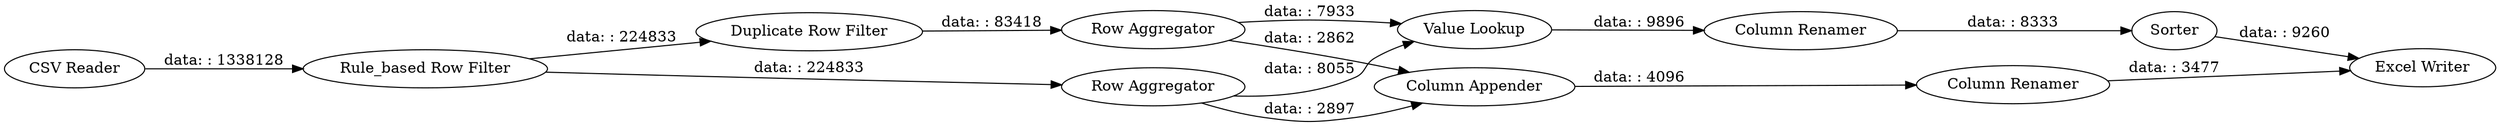 digraph {
	"-1513641443042188264_5" [label="Row Aggregator"]
	"-1513641443042188264_3" [label="Row Aggregator"]
	"-1513641443042188264_8" [label="Column Renamer"]
	"-1513641443042188264_4" [label="Duplicate Row Filter"]
	"-1513641443042188264_2" [label="Rule_based Row Filter"]
	"-1513641443042188264_7" [label="Column Appender"]
	"-1513641443042188264_10" [label=Sorter]
	"-1513641443042188264_12" [label="Excel Writer"]
	"-1513641443042188264_1" [label="CSV Reader"]
	"-1513641443042188264_6" [label="Value Lookup"]
	"-1513641443042188264_9" [label="Column Renamer"]
	"-1513641443042188264_9" -> "-1513641443042188264_12" [label="data: : 3477"]
	"-1513641443042188264_2" -> "-1513641443042188264_3" [label="data: : 224833"]
	"-1513641443042188264_3" -> "-1513641443042188264_6" [label="data: : 8055"]
	"-1513641443042188264_6" -> "-1513641443042188264_8" [label="data: : 9896"]
	"-1513641443042188264_2" -> "-1513641443042188264_4" [label="data: : 224833"]
	"-1513641443042188264_1" -> "-1513641443042188264_2" [label="data: : 1338128"]
	"-1513641443042188264_5" -> "-1513641443042188264_6" [label="data: : 7933"]
	"-1513641443042188264_5" -> "-1513641443042188264_7" [label="data: : 2862"]
	"-1513641443042188264_10" -> "-1513641443042188264_12" [label="data: : 9260"]
	"-1513641443042188264_4" -> "-1513641443042188264_5" [label="data: : 83418"]
	"-1513641443042188264_7" -> "-1513641443042188264_9" [label="data: : 4096"]
	"-1513641443042188264_8" -> "-1513641443042188264_10" [label="data: : 8333"]
	"-1513641443042188264_3" -> "-1513641443042188264_7" [label="data: : 2897"]
	rankdir=LR
}
